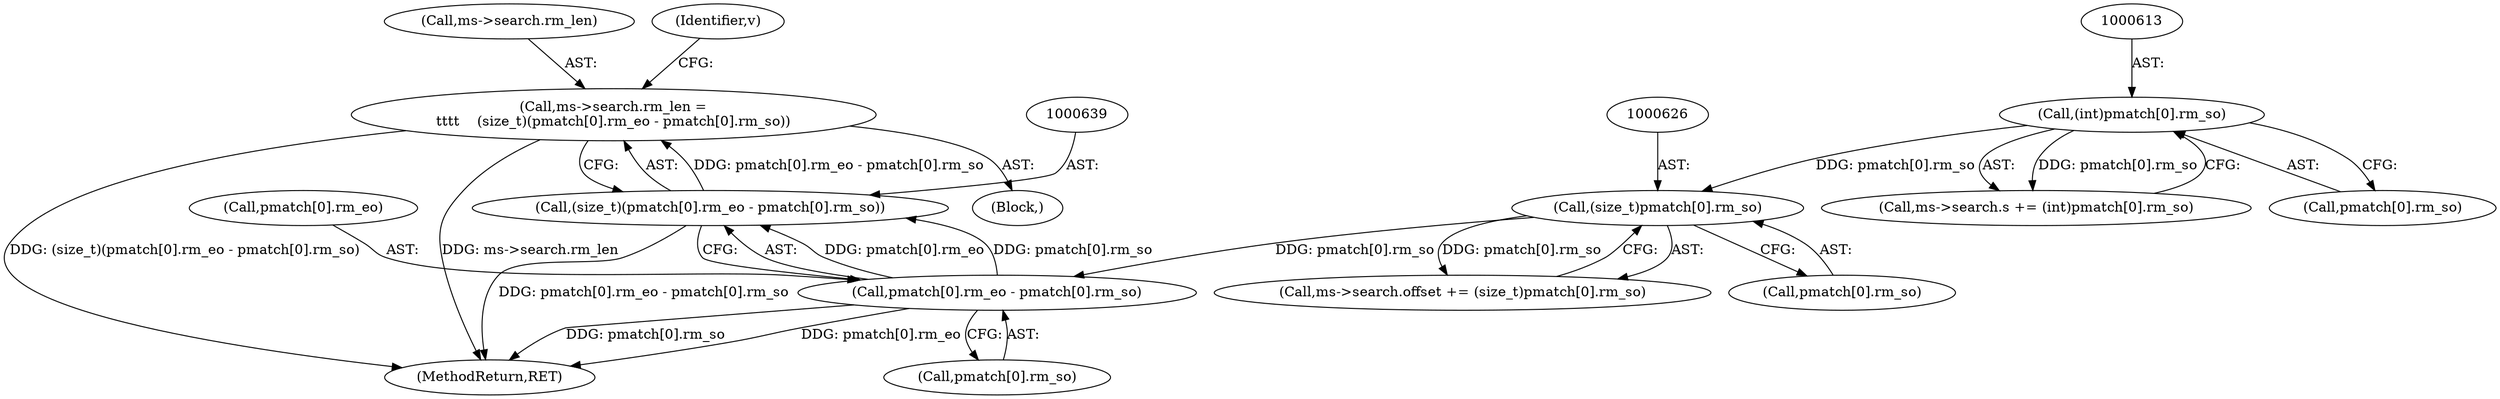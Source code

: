digraph "0_file_74cafd7de9ec99a14f4480927580e501c8f852c3@integer" {
"1000632" [label="(Call,ms->search.rm_len =\n\t\t\t\t    (size_t)(pmatch[0].rm_eo - pmatch[0].rm_so))"];
"1000638" [label="(Call,(size_t)(pmatch[0].rm_eo - pmatch[0].rm_so))"];
"1000640" [label="(Call,pmatch[0].rm_eo - pmatch[0].rm_so)"];
"1000625" [label="(Call,(size_t)pmatch[0].rm_so)"];
"1000612" [label="(Call,(int)pmatch[0].rm_so)"];
"1000632" [label="(Call,ms->search.rm_len =\n\t\t\t\t    (size_t)(pmatch[0].rm_eo - pmatch[0].rm_so))"];
"1000633" [label="(Call,ms->search.rm_len)"];
"1000646" [label="(Call,pmatch[0].rm_so)"];
"1000638" [label="(Call,(size_t)(pmatch[0].rm_eo - pmatch[0].rm_so))"];
"1000640" [label="(Call,pmatch[0].rm_eo - pmatch[0].rm_so)"];
"1000625" [label="(Call,(size_t)pmatch[0].rm_so)"];
"1000612" [label="(Call,(int)pmatch[0].rm_so)"];
"1000614" [label="(Call,pmatch[0].rm_so)"];
"1000619" [label="(Call,ms->search.offset += (size_t)pmatch[0].rm_so)"];
"1000994" [label="(MethodReturn,RET)"];
"1000604" [label="(Block,)"];
"1000606" [label="(Call,ms->search.s += (int)pmatch[0].rm_so)"];
"1000652" [label="(Identifier,v)"];
"1000641" [label="(Call,pmatch[0].rm_eo)"];
"1000627" [label="(Call,pmatch[0].rm_so)"];
"1000632" -> "1000604"  [label="AST: "];
"1000632" -> "1000638"  [label="CFG: "];
"1000633" -> "1000632"  [label="AST: "];
"1000638" -> "1000632"  [label="AST: "];
"1000652" -> "1000632"  [label="CFG: "];
"1000632" -> "1000994"  [label="DDG: (size_t)(pmatch[0].rm_eo - pmatch[0].rm_so)"];
"1000632" -> "1000994"  [label="DDG: ms->search.rm_len"];
"1000638" -> "1000632"  [label="DDG: pmatch[0].rm_eo - pmatch[0].rm_so"];
"1000638" -> "1000640"  [label="CFG: "];
"1000639" -> "1000638"  [label="AST: "];
"1000640" -> "1000638"  [label="AST: "];
"1000638" -> "1000994"  [label="DDG: pmatch[0].rm_eo - pmatch[0].rm_so"];
"1000640" -> "1000638"  [label="DDG: pmatch[0].rm_eo"];
"1000640" -> "1000638"  [label="DDG: pmatch[0].rm_so"];
"1000640" -> "1000646"  [label="CFG: "];
"1000641" -> "1000640"  [label="AST: "];
"1000646" -> "1000640"  [label="AST: "];
"1000640" -> "1000994"  [label="DDG: pmatch[0].rm_eo"];
"1000640" -> "1000994"  [label="DDG: pmatch[0].rm_so"];
"1000625" -> "1000640"  [label="DDG: pmatch[0].rm_so"];
"1000625" -> "1000619"  [label="AST: "];
"1000625" -> "1000627"  [label="CFG: "];
"1000626" -> "1000625"  [label="AST: "];
"1000627" -> "1000625"  [label="AST: "];
"1000619" -> "1000625"  [label="CFG: "];
"1000625" -> "1000619"  [label="DDG: pmatch[0].rm_so"];
"1000612" -> "1000625"  [label="DDG: pmatch[0].rm_so"];
"1000612" -> "1000606"  [label="AST: "];
"1000612" -> "1000614"  [label="CFG: "];
"1000613" -> "1000612"  [label="AST: "];
"1000614" -> "1000612"  [label="AST: "];
"1000606" -> "1000612"  [label="CFG: "];
"1000612" -> "1000606"  [label="DDG: pmatch[0].rm_so"];
}
